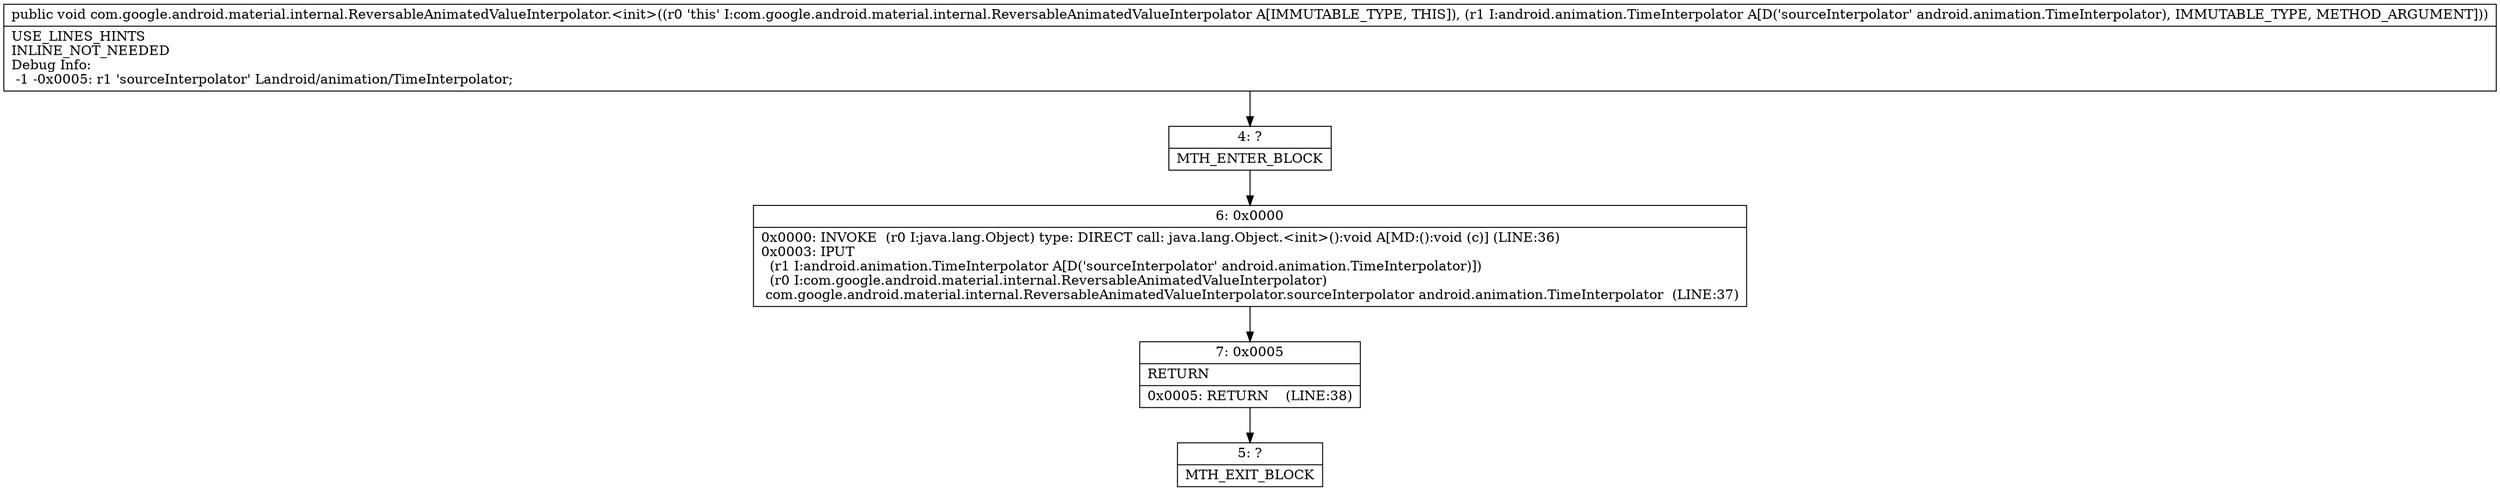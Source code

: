 digraph "CFG forcom.google.android.material.internal.ReversableAnimatedValueInterpolator.\<init\>(Landroid\/animation\/TimeInterpolator;)V" {
Node_4 [shape=record,label="{4\:\ ?|MTH_ENTER_BLOCK\l}"];
Node_6 [shape=record,label="{6\:\ 0x0000|0x0000: INVOKE  (r0 I:java.lang.Object) type: DIRECT call: java.lang.Object.\<init\>():void A[MD:():void (c)] (LINE:36)\l0x0003: IPUT  \l  (r1 I:android.animation.TimeInterpolator A[D('sourceInterpolator' android.animation.TimeInterpolator)])\l  (r0 I:com.google.android.material.internal.ReversableAnimatedValueInterpolator)\l com.google.android.material.internal.ReversableAnimatedValueInterpolator.sourceInterpolator android.animation.TimeInterpolator  (LINE:37)\l}"];
Node_7 [shape=record,label="{7\:\ 0x0005|RETURN\l|0x0005: RETURN    (LINE:38)\l}"];
Node_5 [shape=record,label="{5\:\ ?|MTH_EXIT_BLOCK\l}"];
MethodNode[shape=record,label="{public void com.google.android.material.internal.ReversableAnimatedValueInterpolator.\<init\>((r0 'this' I:com.google.android.material.internal.ReversableAnimatedValueInterpolator A[IMMUTABLE_TYPE, THIS]), (r1 I:android.animation.TimeInterpolator A[D('sourceInterpolator' android.animation.TimeInterpolator), IMMUTABLE_TYPE, METHOD_ARGUMENT]))  | USE_LINES_HINTS\lINLINE_NOT_NEEDED\lDebug Info:\l  \-1 \-0x0005: r1 'sourceInterpolator' Landroid\/animation\/TimeInterpolator;\l}"];
MethodNode -> Node_4;Node_4 -> Node_6;
Node_6 -> Node_7;
Node_7 -> Node_5;
}

